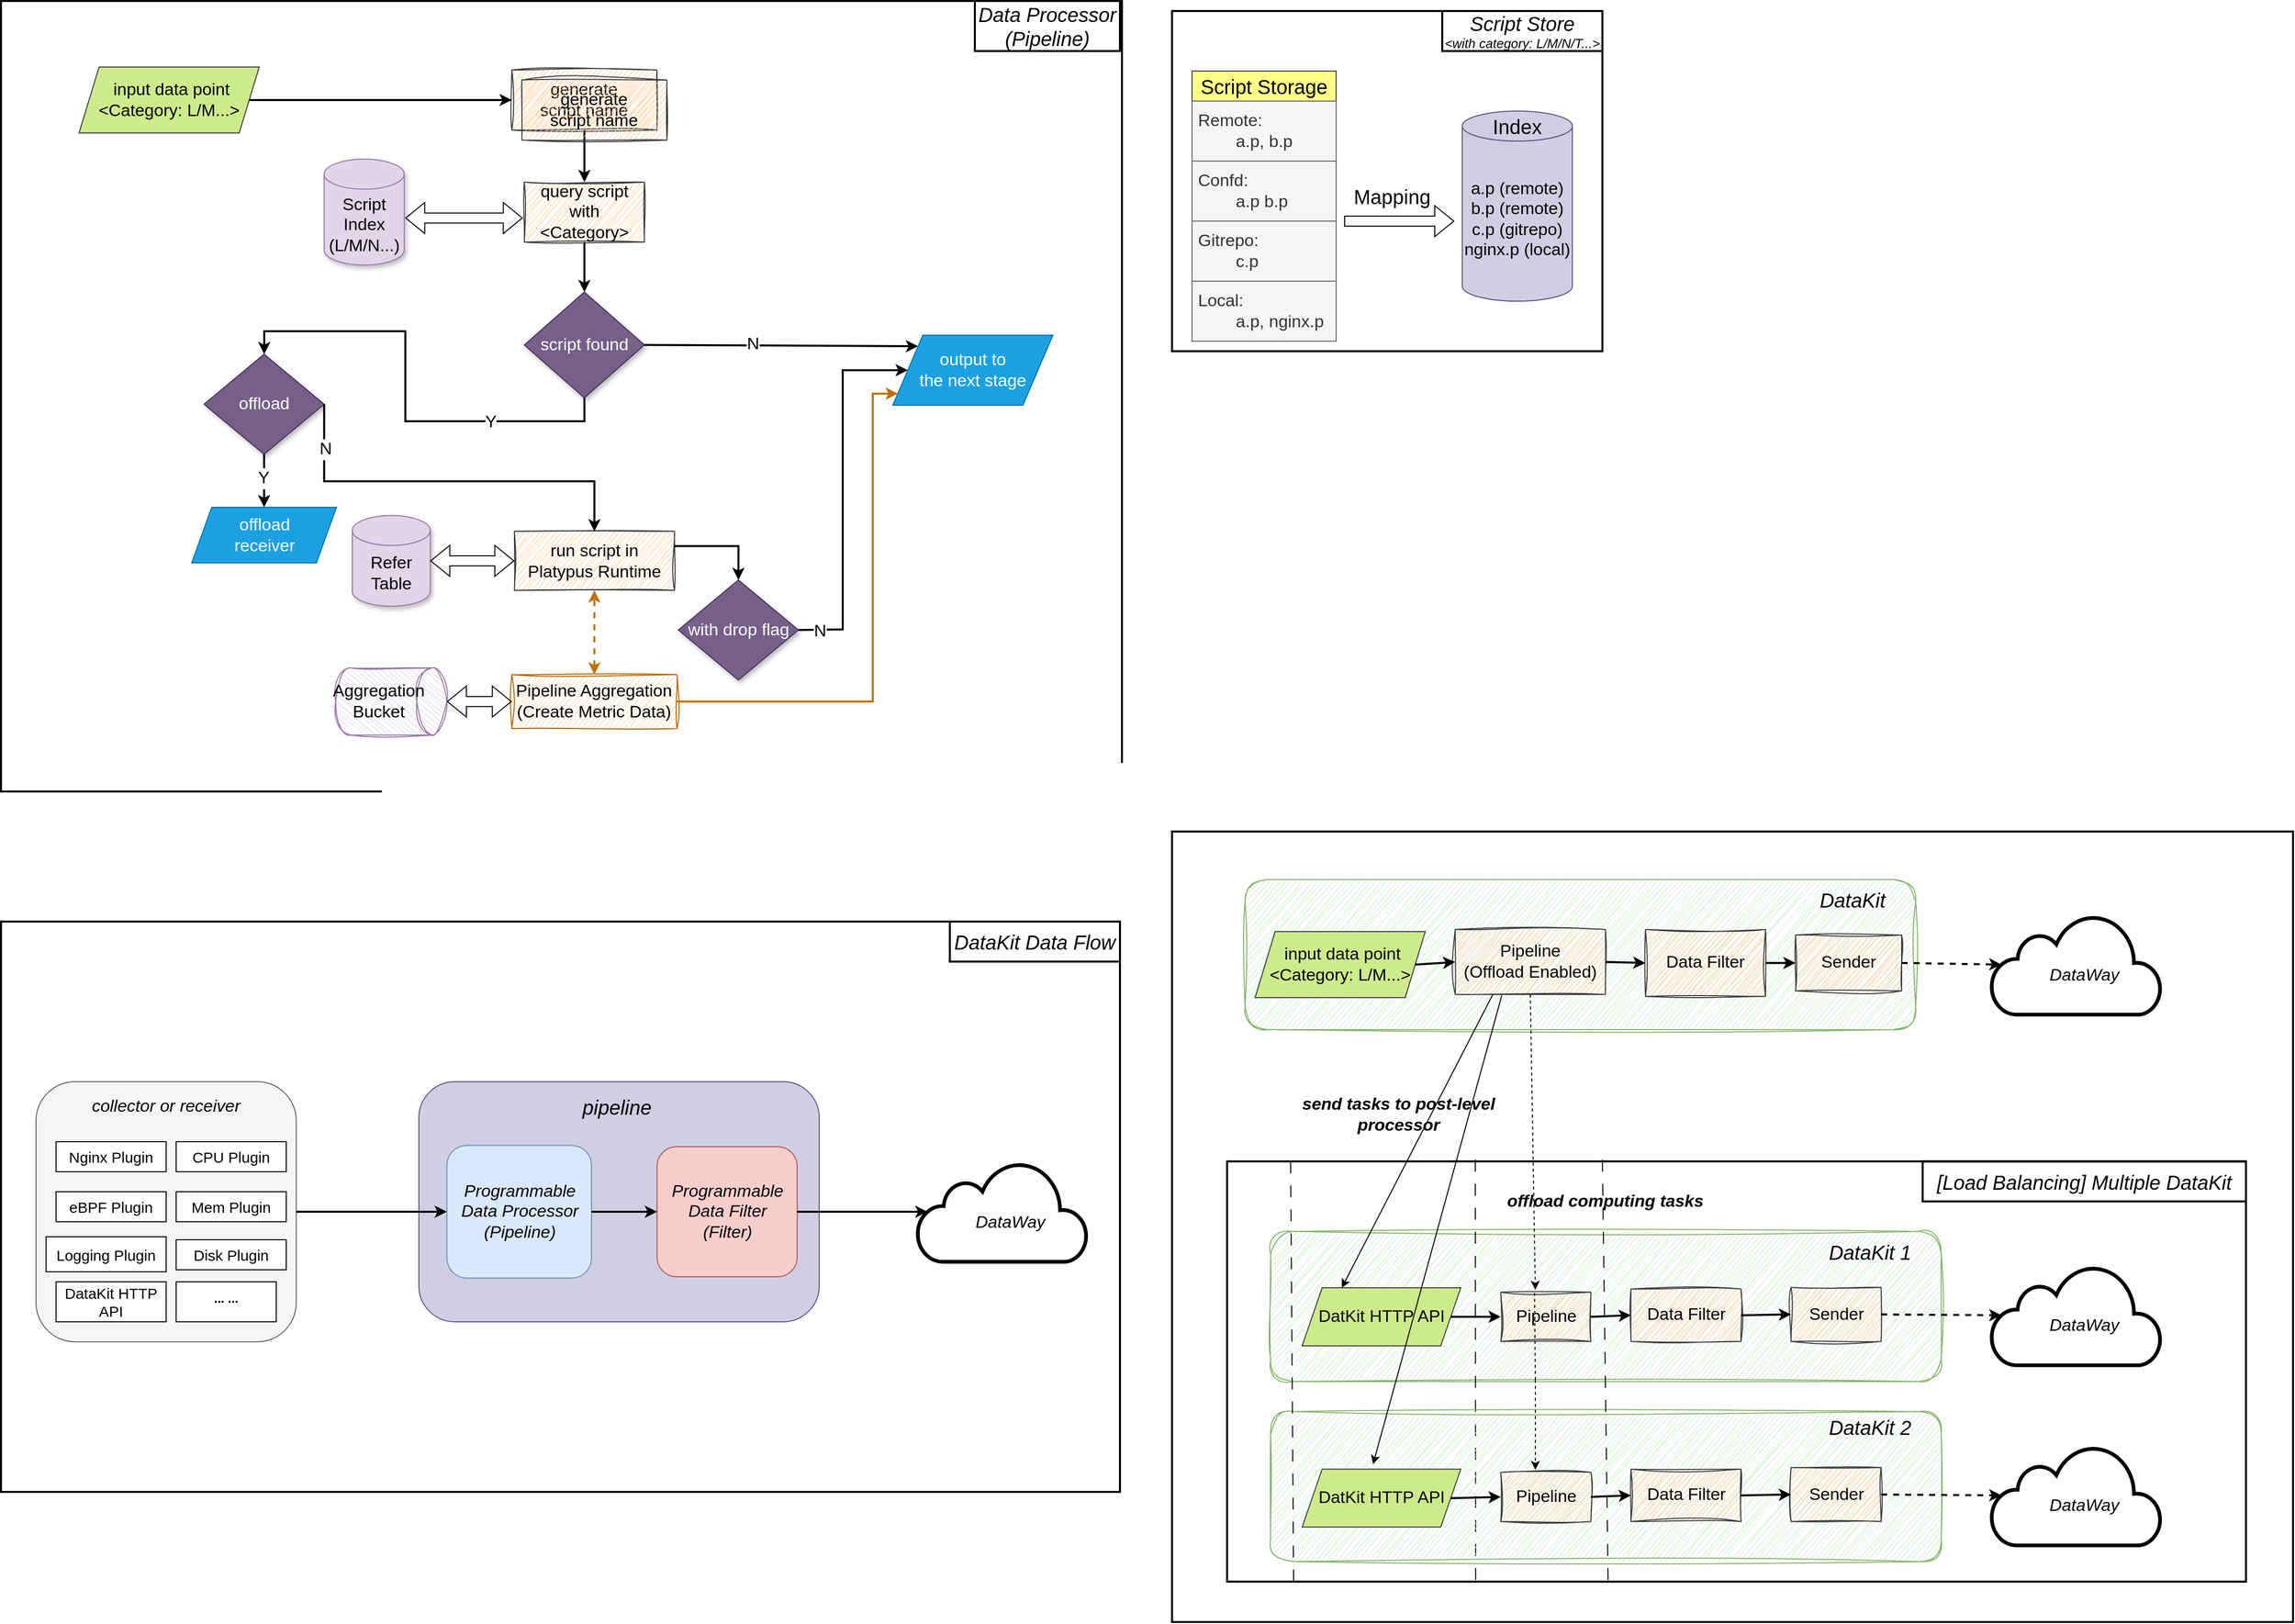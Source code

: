 <mxfile version="21.4.0" type="device">
  <diagram name="Page-1" id="KYAraKLeJPnBy4awWCny">
    <mxGraphModel dx="2462" dy="1392" grid="1" gridSize="10" guides="1" tooltips="1" connect="1" arrows="1" fold="1" page="1" pageScale="1" pageWidth="1169" pageHeight="827" math="0" shadow="0">
      <root>
        <mxCell id="0" />
        <mxCell id="1" parent="0" />
        <mxCell id="CJaSSQOR2TAs69MHLiSn-6" value="" style="rounded=0;whiteSpace=wrap;html=1;strokeWidth=2;" vertex="1" parent="1">
          <mxGeometry x="1190" y="840" width="1120" height="790" as="geometry" />
        </mxCell>
        <mxCell id="CJaSSQOR2TAs69MHLiSn-8" value="" style="rounded=1;whiteSpace=wrap;html=1;fillColor=#d5e8d4;strokeColor=#82b366;shadow=0;sketch=1;curveFitting=1;jiggle=2;" vertex="1" parent="1">
          <mxGeometry x="1263" y="888" width="670" height="150" as="geometry" />
        </mxCell>
        <mxCell id="3qXGF91eCVyPbxsII9OC-131" value="" style="rounded=0;whiteSpace=wrap;html=1;strokeWidth=2;" parent="1" vertex="1">
          <mxGeometry x="20" y="930" width="1118" height="570" as="geometry" />
        </mxCell>
        <mxCell id="3qXGF91eCVyPbxsII9OC-133" value="" style="rounded=1;whiteSpace=wrap;html=1;shadow=0;glass=0;fillColor=#d0cee2;strokeColor=#56517e;" parent="1" vertex="1">
          <mxGeometry x="437.5" y="1090" width="400" height="240" as="geometry" />
        </mxCell>
        <mxCell id="3qXGF91eCVyPbxsII9OC-69" value="" style="rounded=0;whiteSpace=wrap;html=1;shadow=0;strokeWidth=2;" parent="1" vertex="1">
          <mxGeometry x="20" y="10" width="1120" height="790" as="geometry" />
        </mxCell>
        <mxCell id="3qXGF91eCVyPbxsII9OC-12" value="" style="rounded=0;whiteSpace=wrap;html=1;strokeWidth=2;" parent="1" vertex="1">
          <mxGeometry x="1190" y="20" width="430" height="340" as="geometry" />
        </mxCell>
        <mxCell id="3qXGF91eCVyPbxsII9OC-13" value="&lt;font style=&quot;&quot;&gt;&lt;i&gt;&lt;span style=&quot;font-size: 20px;&quot;&gt;Script Store&lt;/span&gt;&lt;br&gt;&lt;font style=&quot;font-size: 13px;&quot;&gt;&amp;lt;with category: L/M/N/T...&amp;gt;&lt;/font&gt;&lt;/i&gt;&lt;br&gt;&lt;/font&gt;" style="text;html=1;strokeColor=default;fillColor=none;align=center;verticalAlign=middle;whiteSpace=wrap;rounded=0;strokeWidth=2;" parent="1" vertex="1">
          <mxGeometry x="1460" y="20" width="160" height="40" as="geometry" />
        </mxCell>
        <mxCell id="3qXGF91eCVyPbxsII9OC-28" value="&lt;font style=&quot;font-size: 20px;&quot;&gt;Script Storage&lt;/font&gt;" style="swimlane;fontStyle=0;childLayout=stackLayout;horizontal=1;startSize=30;horizontalStack=0;resizeParent=1;resizeParentMax=0;resizeLast=0;collapsible=1;marginBottom=0;whiteSpace=wrap;html=1;fillColor=#ffff88;strokeColor=#36393d;" parent="1" vertex="1">
          <mxGeometry x="1210" y="80" width="144" height="270" as="geometry">
            <mxRectangle x="320" y="370" width="170" height="40" as="alternateBounds" />
          </mxGeometry>
        </mxCell>
        <mxCell id="3qXGF91eCVyPbxsII9OC-29" value="&lt;font style=&quot;font-size: 17px;&quot;&gt;Remote: &lt;br&gt;&lt;span style=&quot;white-space: pre;&quot;&gt;&#x9;&lt;/span&gt;a.p, b.p&lt;/font&gt;" style="text;strokeColor=#666666;fillColor=#f5f5f5;align=left;verticalAlign=middle;spacingLeft=4;spacingRight=4;overflow=hidden;points=[[0,0.5],[1,0.5]];portConstraint=eastwest;rotatable=0;whiteSpace=wrap;html=1;fontColor=#333333;" parent="3qXGF91eCVyPbxsII9OC-28" vertex="1">
          <mxGeometry y="30" width="144" height="60" as="geometry" />
        </mxCell>
        <mxCell id="3qXGF91eCVyPbxsII9OC-30" value="&lt;font style=&quot;font-size: 17px;&quot;&gt;Confd:&lt;br&gt;&lt;span style=&quot;white-space: pre;&quot;&gt;&#x9;&lt;/span&gt;a.p b.p&lt;/font&gt;" style="text;strokeColor=#666666;fillColor=#f5f5f5;align=left;verticalAlign=middle;spacingLeft=4;spacingRight=4;overflow=hidden;points=[[0,0.5],[1,0.5]];portConstraint=eastwest;rotatable=0;whiteSpace=wrap;html=1;fontColor=#333333;" parent="3qXGF91eCVyPbxsII9OC-28" vertex="1">
          <mxGeometry y="90" width="144" height="60" as="geometry" />
        </mxCell>
        <mxCell id="3qXGF91eCVyPbxsII9OC-31" value="&lt;font style=&quot;font-size: 17px;&quot;&gt;Gitrepo:&lt;br&gt;&lt;span style=&quot;white-space: pre;&quot;&gt;&#x9;&lt;/span&gt;c.p&lt;/font&gt;" style="text;strokeColor=#666666;fillColor=#f5f5f5;align=left;verticalAlign=middle;spacingLeft=4;spacingRight=4;overflow=hidden;points=[[0,0.5],[1,0.5]];portConstraint=eastwest;rotatable=0;whiteSpace=wrap;html=1;fontColor=#333333;" parent="3qXGF91eCVyPbxsII9OC-28" vertex="1">
          <mxGeometry y="150" width="144" height="60" as="geometry" />
        </mxCell>
        <mxCell id="3qXGF91eCVyPbxsII9OC-37" value="&lt;font style=&quot;font-size: 17px;&quot;&gt;Local:&lt;br&gt;&lt;span style=&quot;white-space: pre;&quot;&gt;&#x9;&lt;/span&gt;a.p, nginx.p&lt;/font&gt;" style="text;strokeColor=#666666;fillColor=#f5f5f5;align=left;verticalAlign=middle;spacingLeft=4;spacingRight=4;overflow=hidden;points=[[0,0.5],[1,0.5]];portConstraint=eastwest;rotatable=0;whiteSpace=wrap;html=1;fontColor=#333333;" parent="3qXGF91eCVyPbxsII9OC-28" vertex="1">
          <mxGeometry y="210" width="144" height="60" as="geometry" />
        </mxCell>
        <mxCell id="3qXGF91eCVyPbxsII9OC-39" value="&lt;font style=&quot;font-size: 17px;&quot;&gt;a.p (remote)&lt;br&gt;b.p (remote)&lt;br&gt;c.p (gitrepo)&lt;br&gt;nginx.p (local)&lt;/font&gt;" style="shape=cylinder3;whiteSpace=wrap;html=1;boundedLbl=1;backgroundOutline=1;size=15;fillColor=#d0cee2;strokeColor=#56517e;" parent="1" vertex="1">
          <mxGeometry x="1480" y="120" width="110" height="190" as="geometry" />
        </mxCell>
        <mxCell id="3qXGF91eCVyPbxsII9OC-40" value="" style="shape=flexArrow;endArrow=classic;html=1;rounded=0;" parent="1" edge="1">
          <mxGeometry width="50" height="50" relative="1" as="geometry">
            <mxPoint x="1362" y="230" as="sourcePoint" />
            <mxPoint x="1472" y="230" as="targetPoint" />
          </mxGeometry>
        </mxCell>
        <mxCell id="3qXGF91eCVyPbxsII9OC-41" value="&lt;font style=&quot;font-size: 20px;&quot;&gt;Index&lt;/font&gt;" style="text;html=1;strokeColor=none;fillColor=none;align=center;verticalAlign=middle;whiteSpace=wrap;rounded=0;" parent="1" vertex="1">
          <mxGeometry x="1505" y="120" width="60" height="30" as="geometry" />
        </mxCell>
        <mxCell id="3qXGF91eCVyPbxsII9OC-42" value="&lt;font style=&quot;font-size: 20px;&quot;&gt;Mapping&lt;/font&gt;" style="text;html=1;strokeColor=none;fillColor=none;align=center;verticalAlign=middle;whiteSpace=wrap;rounded=0;" parent="1" vertex="1">
          <mxGeometry x="1380" y="190" width="60" height="30" as="geometry" />
        </mxCell>
        <mxCell id="3qXGF91eCVyPbxsII9OC-44" value="&lt;font style=&quot;font-size: 17px;&quot;&gt;run script in&lt;br&gt;Platypus Runtime&lt;/font&gt;" style="rounded=0;whiteSpace=wrap;html=1;fillColor=#ffcc99;strokeColor=#36393d;sketch=1;curveFitting=1;jiggle=2;" parent="1" vertex="1">
          <mxGeometry x="532.87" y="540" width="160" height="59" as="geometry" />
        </mxCell>
        <mxCell id="3qXGF91eCVyPbxsII9OC-47" value="&lt;font style=&quot;font-size: 17px;&quot;&gt;Script&lt;br&gt;Index&lt;br&gt;(L/M/N...)&lt;br&gt;&lt;/font&gt;" style="shape=cylinder3;whiteSpace=wrap;html=1;boundedLbl=1;backgroundOutline=1;size=15;fillColor=#e1d5e7;strokeColor=#9673a6;shadow=1;" parent="1" vertex="1">
          <mxGeometry x="342.87" y="168.06" width="80" height="105.76" as="geometry" />
        </mxCell>
        <mxCell id="3qXGF91eCVyPbxsII9OC-48" value="&lt;font style=&quot;font-size: 17px;&quot;&gt;generate&lt;br&gt;script name&lt;br&gt;&lt;/font&gt;" style="rounded=0;whiteSpace=wrap;html=1;fillColor=#ffcc99;strokeColor=#36393d;shadow=0;sketch=1;curveFitting=1;jiggle=2;" parent="1" vertex="1">
          <mxGeometry x="530.37" y="78.94" width="145" height="60" as="geometry" />
        </mxCell>
        <mxCell id="3qXGF91eCVyPbxsII9OC-50" value="" style="endArrow=classic;html=1;rounded=0;exitX=0.5;exitY=1;exitDx=0;exitDy=0;strokeWidth=2;" parent="1" source="3qXGF91eCVyPbxsII9OC-48" target="3qXGF91eCVyPbxsII9OC-70" edge="1">
          <mxGeometry width="50" height="50" relative="1" as="geometry">
            <mxPoint x="827.87" y="74.88" as="sourcePoint" />
            <mxPoint x="997.87" y="84.88" as="targetPoint" />
          </mxGeometry>
        </mxCell>
        <mxCell id="3qXGF91eCVyPbxsII9OC-51" value="" style="endArrow=classic;html=1;rounded=0;exitX=0.5;exitY=1;exitDx=0;exitDy=0;entryX=0.5;entryY=0;entryDx=0;entryDy=0;strokeWidth=2;" parent="1" source="3qXGF91eCVyPbxsII9OC-70" target="3qXGF91eCVyPbxsII9OC-52" edge="1">
          <mxGeometry width="50" height="50" relative="1" as="geometry">
            <mxPoint x="965.37" y="219.88" as="sourcePoint" />
            <mxPoint x="685.37" y="259.88" as="targetPoint" />
          </mxGeometry>
        </mxCell>
        <mxCell id="3qXGF91eCVyPbxsII9OC-52" value="&lt;font style=&quot;font-size: 17px;&quot;&gt;script found&lt;/font&gt;" style="rhombus;whiteSpace=wrap;html=1;fillColor=#76608a;fontColor=#ffffff;strokeColor=#432D57;shadow=1;" parent="1" vertex="1">
          <mxGeometry x="542.87" y="300.82" width="120" height="105.81" as="geometry" />
        </mxCell>
        <mxCell id="3qXGF91eCVyPbxsII9OC-53" value="" style="endArrow=classic;html=1;rounded=0;exitX=0.5;exitY=1;exitDx=0;exitDy=0;entryX=0.5;entryY=0;entryDx=0;entryDy=0;elbow=vertical;strokeWidth=2;edgeStyle=orthogonalEdgeStyle;" parent="1" source="3qXGF91eCVyPbxsII9OC-52" target="3qXGF91eCVyPbxsII9OC-61" edge="1">
          <mxGeometry width="50" height="50" relative="1" as="geometry">
            <mxPoint x="757.87" y="449.88" as="sourcePoint" />
            <mxPoint x="787.87" y="509.88" as="targetPoint" />
            <Array as="points">
              <mxPoint x="603" y="430" />
              <mxPoint x="424" y="430" />
              <mxPoint x="424" y="340" />
              <mxPoint x="283" y="340" />
              <mxPoint x="283" y="363" />
            </Array>
          </mxGeometry>
        </mxCell>
        <mxCell id="3qXGF91eCVyPbxsII9OC-79" value="&lt;font style=&quot;font-size: 17px;&quot;&gt;Y&lt;/font&gt;" style="edgeLabel;html=1;align=center;verticalAlign=middle;resizable=0;points=[];" parent="3qXGF91eCVyPbxsII9OC-53" vertex="1" connectable="0">
          <mxGeometry x="-0.044" relative="1" as="geometry">
            <mxPoint x="85" y="16" as="offset" />
          </mxGeometry>
        </mxCell>
        <mxCell id="3qXGF91eCVyPbxsII9OC-57" value="" style="endArrow=classic;html=1;rounded=0;entryX=0;entryY=0;entryDx=0;entryDy=0;elbow=vertical;strokeWidth=2;exitX=1;exitY=0.5;exitDx=0;exitDy=0;" parent="1" source="3qXGF91eCVyPbxsII9OC-52" target="3qXGF91eCVyPbxsII9OC-73" edge="1">
          <mxGeometry width="50" height="50" relative="1" as="geometry">
            <mxPoint x="662.87" y="371.68" as="sourcePoint" />
            <mxPoint x="757.29" y="371.365" as="targetPoint" />
          </mxGeometry>
        </mxCell>
        <mxCell id="3qXGF91eCVyPbxsII9OC-89" value="&lt;font style=&quot;font-size: 17px;&quot;&gt;N&lt;/font&gt;" style="edgeLabel;html=1;align=center;verticalAlign=middle;resizable=0;points=[];" parent="3qXGF91eCVyPbxsII9OC-57" vertex="1" connectable="0">
          <mxGeometry x="-0.212" y="-1" relative="1" as="geometry">
            <mxPoint y="-2" as="offset" />
          </mxGeometry>
        </mxCell>
        <mxCell id="3qXGF91eCVyPbxsII9OC-61" value="&lt;font style=&quot;font-size: 17px;&quot;&gt;offload&lt;/font&gt;" style="rhombus;whiteSpace=wrap;html=1;fillColor=#76608a;fontColor=#ffffff;strokeColor=#432D57;shadow=1;" parent="1" vertex="1">
          <mxGeometry x="222.87" y="363" width="120" height="100" as="geometry" />
        </mxCell>
        <mxCell id="3qXGF91eCVyPbxsII9OC-62" value="" style="endArrow=classic;html=1;rounded=0;exitX=0.5;exitY=1;exitDx=0;exitDy=0;entryX=0.5;entryY=0;entryDx=0;entryDy=0;strokeWidth=2;" parent="1" source="3qXGF91eCVyPbxsII9OC-61" target="3qXGF91eCVyPbxsII9OC-75" edge="1">
          <mxGeometry width="50" height="50" relative="1" as="geometry">
            <mxPoint x="672.87" y="569.88" as="sourcePoint" />
            <mxPoint x="627.87" y="699.88" as="targetPoint" />
          </mxGeometry>
        </mxCell>
        <mxCell id="3qXGF91eCVyPbxsII9OC-63" value="&lt;font style=&quot;font-size: 17px;&quot;&gt;Y&lt;/font&gt;" style="edgeLabel;html=1;align=center;verticalAlign=middle;resizable=0;points=[];" parent="3qXGF91eCVyPbxsII9OC-62" vertex="1" connectable="0">
          <mxGeometry x="-0.056" relative="1" as="geometry">
            <mxPoint x="-1" y="-1" as="offset" />
          </mxGeometry>
        </mxCell>
        <mxCell id="3qXGF91eCVyPbxsII9OC-64" value="" style="endArrow=classic;html=1;rounded=0;entryX=0.5;entryY=0;entryDx=0;entryDy=0;exitX=1;exitY=0.5;exitDx=0;exitDy=0;edgeStyle=elbowEdgeStyle;elbow=vertical;strokeWidth=2;" parent="1" source="3qXGF91eCVyPbxsII9OC-61" target="3qXGF91eCVyPbxsII9OC-44" edge="1">
          <mxGeometry width="50" height="50" relative="1" as="geometry">
            <mxPoint x="305.12" y="403.44" as="sourcePoint" />
            <mxPoint x="601.87" y="549.94" as="targetPoint" />
            <Array as="points">
              <mxPoint x="469.12" y="489.94" />
              <mxPoint x="331.87" y="475.13" />
            </Array>
          </mxGeometry>
        </mxCell>
        <mxCell id="3qXGF91eCVyPbxsII9OC-65" value="&lt;font style=&quot;font-size: 17px;&quot;&gt;N&lt;/font&gt;" style="edgeLabel;html=1;align=center;verticalAlign=middle;resizable=0;points=[];" parent="3qXGF91eCVyPbxsII9OC-64" vertex="1" connectable="0">
          <mxGeometry x="-0.056" relative="1" as="geometry">
            <mxPoint x="-110" y="-32" as="offset" />
          </mxGeometry>
        </mxCell>
        <mxCell id="3qXGF91eCVyPbxsII9OC-66" value="" style="endArrow=classic;html=1;rounded=0;exitX=1;exitY=0.5;exitDx=0;exitDy=0;entryX=0;entryY=0.5;entryDx=0;entryDy=0;strokeWidth=2;" parent="1" source="3qXGF91eCVyPbxsII9OC-109" target="3qXGF91eCVyPbxsII9OC-48" edge="1">
          <mxGeometry width="50" height="50" relative="1" as="geometry">
            <mxPoint x="345.37" y="138.79" as="sourcePoint" />
            <mxPoint x="635.37" y="73.88" as="targetPoint" />
          </mxGeometry>
        </mxCell>
        <mxCell id="3qXGF91eCVyPbxsII9OC-70" value="&lt;font style=&quot;font-size: 17px;&quot;&gt;query script&lt;br&gt;with &amp;lt;Category&amp;gt;&lt;br&gt;&lt;/font&gt;" style="rounded=0;whiteSpace=wrap;html=1;fillColor=#ffcc99;strokeColor=#36393d;sketch=1;curveFitting=1;jiggle=2;" parent="1" vertex="1">
          <mxGeometry x="542.87" y="190.94" width="120" height="60" as="geometry" />
        </mxCell>
        <mxCell id="3qXGF91eCVyPbxsII9OC-72" value="" style="shape=flexArrow;endArrow=classic;startArrow=classic;html=1;rounded=0;entryX=-0.021;entryY=0.417;entryDx=0;entryDy=0;entryPerimeter=0;" parent="1" edge="1">
          <mxGeometry width="100" height="100" relative="1" as="geometry">
            <mxPoint x="423.87" y="226.88" as="sourcePoint" />
            <mxPoint x="541.35" y="226.9" as="targetPoint" />
          </mxGeometry>
        </mxCell>
        <mxCell id="3qXGF91eCVyPbxsII9OC-73" value="&lt;font style=&quot;font-size: 17px;&quot;&gt;output to&lt;br&gt;the next stage&lt;/font&gt;" style="shape=parallelogram;perimeter=parallelogramPerimeter;whiteSpace=wrap;html=1;fixedSize=1;rounded=0;shadow=0;fillColor=#1ba1e2;strokeColor=#006EAF;size=30.0;fontColor=#ffffff;" parent="1" vertex="1">
          <mxGeometry x="911" y="344.0" width="160" height="70" as="geometry" />
        </mxCell>
        <mxCell id="3qXGF91eCVyPbxsII9OC-75" value="&lt;font style=&quot;font-size: 17px;&quot;&gt;offload&lt;br&gt;receiver&lt;/font&gt;" style="shape=parallelogram;perimeter=parallelogramPerimeter;whiteSpace=wrap;html=1;fixedSize=1;fillColor=#1ba1e2;strokeColor=#006EAF;shadow=0;fontColor=#ffffff;rounded=0;" parent="1" vertex="1">
          <mxGeometry x="210.55" y="515.94" width="144.63" height="55.63" as="geometry" />
        </mxCell>
        <mxCell id="3qXGF91eCVyPbxsII9OC-84" value="&lt;font style=&quot;font-size: 20px;&quot;&gt;&lt;i&gt;Data Processor&lt;br&gt;(&lt;/i&gt;&lt;i style=&quot;border-color: var(--border-color);&quot;&gt;Pipeline&lt;/i&gt;&lt;i&gt;)&lt;br&gt;&lt;/i&gt;&lt;/font&gt;" style="text;html=1;strokeColor=default;fillColor=none;align=center;verticalAlign=middle;whiteSpace=wrap;rounded=0;strokeWidth=2;" parent="1" vertex="1">
          <mxGeometry x="993" y="10" width="145" height="50" as="geometry" />
        </mxCell>
        <mxCell id="3qXGF91eCVyPbxsII9OC-87" value="&lt;span style=&quot;font-size: 17px;&quot;&gt;Refer&lt;br&gt;Table&lt;br&gt;&lt;/span&gt;" style="shape=cylinder3;whiteSpace=wrap;html=1;boundedLbl=1;backgroundOutline=1;size=15;fillColor=#e1d5e7;strokeColor=#9673a6;shadow=1;direction=east;" parent="1" vertex="1">
          <mxGeometry x="371" y="524.17" width="77.88" height="90.66" as="geometry" />
        </mxCell>
        <mxCell id="3qXGF91eCVyPbxsII9OC-88" value="" style="shape=flexArrow;endArrow=classic;startArrow=classic;html=1;rounded=0;entryX=0;entryY=0.5;entryDx=0;entryDy=0;" parent="1" source="3qXGF91eCVyPbxsII9OC-87" target="3qXGF91eCVyPbxsII9OC-44" edge="1">
          <mxGeometry width="100" height="100" relative="1" as="geometry">
            <mxPoint x="422.87" y="641.63" as="sourcePoint" />
            <mxPoint x="532.87" y="647.7" as="targetPoint" />
          </mxGeometry>
        </mxCell>
        <mxCell id="3qXGF91eCVyPbxsII9OC-90" value="&lt;font style=&quot;font-size: 17px;&quot;&gt;Pipeline Aggregation&lt;br&gt;(Create Metric Data)&lt;br&gt;&lt;/font&gt;" style="rounded=0;whiteSpace=wrap;html=1;shadow=0;fillColor=#fad7ac;strokeColor=#b46504;sketch=1;curveFitting=1;jiggle=2;" parent="1" vertex="1">
          <mxGeometry x="530.37" y="683.13" width="165" height="54" as="geometry" />
        </mxCell>
        <mxCell id="3qXGF91eCVyPbxsII9OC-92" value="" style="endArrow=classic;html=1;rounded=0;exitX=1;exitY=0.5;exitDx=0;exitDy=0;edgeStyle=elbowEdgeStyle;fillColor=#f0a30a;strokeColor=#BD7000;strokeWidth=2;entryX=0.032;entryY=0.834;entryDx=0;entryDy=0;entryPerimeter=0;" parent="1" source="3qXGF91eCVyPbxsII9OC-90" target="3qXGF91eCVyPbxsII9OC-73" edge="1">
          <mxGeometry width="50" height="50" relative="1" as="geometry">
            <mxPoint x="702.87" y="721.63" as="sourcePoint" />
            <mxPoint x="931" y="390" as="targetPoint" />
            <Array as="points">
              <mxPoint x="891" y="480" />
              <mxPoint x="891" y="480" />
              <mxPoint x="881" y="550" />
              <mxPoint x="972.87" y="590.38" />
            </Array>
          </mxGeometry>
        </mxCell>
        <mxCell id="3qXGF91eCVyPbxsII9OC-93" value="&lt;font style=&quot;font-size: 17px;&quot;&gt;Aggregation&lt;br&gt;Bucket&lt;/font&gt;" style="shape=cylinder3;whiteSpace=wrap;html=1;boundedLbl=1;backgroundOutline=1;size=15;fillColor=#e1d5e7;strokeColor=#9673a6;shadow=0;direction=south;sketch=1;curveFitting=1;jiggle=2;" parent="1" vertex="1">
          <mxGeometry x="354.37" y="676.62" width="111.13" height="67.01" as="geometry" />
        </mxCell>
        <mxCell id="3qXGF91eCVyPbxsII9OC-94" value="" style="shape=flexArrow;endArrow=classic;startArrow=classic;html=1;rounded=0;entryX=0;entryY=0.5;entryDx=0;entryDy=0;exitX=0.5;exitY=0;exitDx=0;exitDy=0;exitPerimeter=0;" parent="1" source="3qXGF91eCVyPbxsII9OC-93" target="3qXGF91eCVyPbxsII9OC-90" edge="1">
          <mxGeometry width="100" height="100" relative="1" as="geometry">
            <mxPoint x="432.87" y="681.63" as="sourcePoint" />
            <mxPoint x="522.87" y="682.63" as="targetPoint" />
          </mxGeometry>
        </mxCell>
        <mxCell id="3qXGF91eCVyPbxsII9OC-98" value="&lt;span style=&quot;font-size: 17px;&quot;&gt;with drop flag&lt;/span&gt;" style="rhombus;whiteSpace=wrap;html=1;fillColor=#76608a;fontColor=#ffffff;strokeColor=#432D57;shadow=1;" parent="1" vertex="1">
          <mxGeometry x="696.75" y="588.63" width="120" height="100" as="geometry" />
        </mxCell>
        <mxCell id="3qXGF91eCVyPbxsII9OC-100" value="" style="endArrow=classic;html=1;rounded=0;exitX=1;exitY=0.25;exitDx=0;exitDy=0;entryX=0.5;entryY=0;entryDx=0;entryDy=0;strokeWidth=2;edgeStyle=orthogonalEdgeStyle;" parent="1" source="3qXGF91eCVyPbxsII9OC-44" target="3qXGF91eCVyPbxsII9OC-98" edge="1">
          <mxGeometry width="50" height="50" relative="1" as="geometry">
            <mxPoint x="654.87" y="660.38" as="sourcePoint" />
            <mxPoint x="872.87" y="662.38" as="targetPoint" />
          </mxGeometry>
        </mxCell>
        <mxCell id="3qXGF91eCVyPbxsII9OC-104" value="" style="endArrow=classic;startArrow=classic;html=1;rounded=0;entryX=0.5;entryY=1;entryDx=0;entryDy=0;exitX=0.5;exitY=0;exitDx=0;exitDy=0;dashed=1;strokeWidth=2;fillColor=#f0a30a;strokeColor=#BD7000;" parent="1" source="3qXGF91eCVyPbxsII9OC-90" target="3qXGF91eCVyPbxsII9OC-44" edge="1">
          <mxGeometry width="50" height="50" relative="1" as="geometry">
            <mxPoint x="602.87" y="673.76" as="sourcePoint" />
            <mxPoint x="652.87" y="623.76" as="targetPoint" />
          </mxGeometry>
        </mxCell>
        <mxCell id="3qXGF91eCVyPbxsII9OC-106" value="" style="endArrow=classic;html=1;rounded=0;exitX=1;exitY=0.5;exitDx=0;exitDy=0;strokeWidth=2;entryX=0;entryY=0.5;entryDx=0;entryDy=0;" parent="1" source="3qXGF91eCVyPbxsII9OC-98" target="3qXGF91eCVyPbxsII9OC-73" edge="1">
          <mxGeometry width="50" height="50" relative="1" as="geometry">
            <mxPoint x="842.87" y="637.94" as="sourcePoint" />
            <mxPoint x="934" y="378" as="targetPoint" />
            <Array as="points">
              <mxPoint x="861" y="638" />
              <mxPoint x="861" y="379" />
            </Array>
          </mxGeometry>
        </mxCell>
        <mxCell id="3qXGF91eCVyPbxsII9OC-107" value="&lt;font style=&quot;font-size: 17px;&quot;&gt;N&lt;/font&gt;" style="edgeLabel;html=1;align=center;verticalAlign=middle;resizable=0;points=[];" parent="3qXGF91eCVyPbxsII9OC-106" vertex="1" connectable="0">
          <mxGeometry x="0.098" y="1" relative="1" as="geometry">
            <mxPoint x="-22" y="159" as="offset" />
          </mxGeometry>
        </mxCell>
        <mxCell id="3qXGF91eCVyPbxsII9OC-109" value="&lt;font style=&quot;font-size: 17px;&quot;&gt;&amp;nbsp;input data point&lt;br style=&quot;border-color: var(--border-color);&quot;&gt;&amp;lt;Category: L/M...&amp;gt;&lt;/font&gt;" style="shape=parallelogram;perimeter=parallelogramPerimeter;whiteSpace=wrap;html=1;fixedSize=1;fillColor=#cdeb8b;strokeColor=#36393d;" parent="1" vertex="1">
          <mxGeometry x="98" y="76" width="180" height="65.88" as="geometry" />
        </mxCell>
        <mxCell id="3qXGF91eCVyPbxsII9OC-110" value="" style="rounded=1;whiteSpace=wrap;html=1;labelBorderColor=none;labelBackgroundColor=default;fillColor=#f5f5f5;fontColor=#333333;strokeColor=#666666;" parent="1" vertex="1">
          <mxGeometry x="55" y="1090" width="260" height="260" as="geometry" />
        </mxCell>
        <mxCell id="3qXGF91eCVyPbxsII9OC-112" value="&lt;font style=&quot;font-size: 17px;&quot;&gt;&lt;i style=&quot;&quot;&gt;Programmable &lt;br&gt;Data Processor&lt;br&gt;&lt;/i&gt;&lt;i style=&quot;&quot;&gt;(Pipeline)&lt;br&gt;&lt;/i&gt;&lt;/font&gt;" style="rounded=1;whiteSpace=wrap;html=1;fillColor=#dae8fc;strokeColor=#6c8ebf;" parent="1" vertex="1">
          <mxGeometry x="465.5" y="1153.75" width="144.5" height="132.5" as="geometry" />
        </mxCell>
        <mxCell id="3qXGF91eCVyPbxsII9OC-114" value="&lt;font style=&quot;font-size: 17px;&quot;&gt;&lt;i style=&quot;border-color: var(--border-color);&quot;&gt;Programmable&lt;br&gt;&lt;/i&gt;&lt;i&gt;Data Filter&lt;br&gt;(Filter)&lt;br&gt;&lt;/i&gt;&lt;/font&gt;" style="rounded=1;whiteSpace=wrap;html=1;fillColor=#f8cecc;strokeColor=#b85450;" parent="1" vertex="1">
          <mxGeometry x="675.5" y="1155" width="140" height="130" as="geometry" />
        </mxCell>
        <mxCell id="3qXGF91eCVyPbxsII9OC-115" value="&lt;font style=&quot;font-size: 15px;&quot;&gt;Nginx Plugin&lt;/font&gt;" style="rounded=0;whiteSpace=wrap;html=1;" parent="1" vertex="1">
          <mxGeometry x="75" y="1150" width="110" height="30" as="geometry" />
        </mxCell>
        <mxCell id="3qXGF91eCVyPbxsII9OC-117" value="&lt;font style=&quot;font-size: 15px;&quot;&gt;eBPF Plugin&lt;/font&gt;" style="rounded=0;whiteSpace=wrap;html=1;" parent="1" vertex="1">
          <mxGeometry x="75" y="1200" width="110" height="30" as="geometry" />
        </mxCell>
        <mxCell id="3qXGF91eCVyPbxsII9OC-118" value="&lt;font style=&quot;font-size: 15px;&quot;&gt;Logging Plugin&lt;/font&gt;" style="rounded=0;whiteSpace=wrap;html=1;" parent="1" vertex="1">
          <mxGeometry x="65" y="1245" width="120" height="35" as="geometry" />
        </mxCell>
        <mxCell id="3qXGF91eCVyPbxsII9OC-119" value="&lt;font style=&quot;font-size: 15px;&quot;&gt;DataKit HTTP API&lt;/font&gt;" style="rounded=0;whiteSpace=wrap;html=1;" parent="1" vertex="1">
          <mxGeometry x="75" y="1290" width="110" height="40" as="geometry" />
        </mxCell>
        <mxCell id="3qXGF91eCVyPbxsII9OC-120" value="&lt;font style=&quot;font-size: 15px;&quot;&gt;CPU Plugin&lt;/font&gt;" style="rounded=0;whiteSpace=wrap;html=1;" parent="1" vertex="1">
          <mxGeometry x="195" y="1150" width="110" height="30" as="geometry" />
        </mxCell>
        <mxCell id="3qXGF91eCVyPbxsII9OC-121" value="&lt;font style=&quot;font-size: 15px;&quot;&gt;Mem Plugin&lt;/font&gt;" style="rounded=0;whiteSpace=wrap;html=1;" parent="1" vertex="1">
          <mxGeometry x="195" y="1200" width="110" height="30" as="geometry" />
        </mxCell>
        <mxCell id="3qXGF91eCVyPbxsII9OC-122" value="&lt;font style=&quot;font-size: 15px;&quot;&gt;Disk Plugin&lt;/font&gt;" style="rounded=0;whiteSpace=wrap;html=1;" parent="1" vertex="1">
          <mxGeometry x="195" y="1248" width="110" height="30" as="geometry" />
        </mxCell>
        <mxCell id="3qXGF91eCVyPbxsII9OC-123" value="&lt;div style=&quot;&quot;&gt;&lt;span style=&quot;font-size: 15px; background-color: initial;&quot;&gt;&lt;sup&gt;&lt;b&gt;... ...&lt;/b&gt;&lt;/sup&gt;&lt;/span&gt;&lt;/div&gt;" style="rounded=0;whiteSpace=wrap;html=1;align=center;" parent="1" vertex="1">
          <mxGeometry x="195" y="1290" width="100" height="40" as="geometry" />
        </mxCell>
        <mxCell id="3qXGF91eCVyPbxsII9OC-124" value="&lt;font style=&quot;font-size: 17px;&quot;&gt;collector or receiver&lt;/font&gt;" style="text;html=1;strokeColor=none;fillColor=none;align=center;verticalAlign=middle;whiteSpace=wrap;rounded=0;fontStyle=2" parent="1" vertex="1">
          <mxGeometry x="85" y="1100" width="200" height="30" as="geometry" />
        </mxCell>
        <mxCell id="3qXGF91eCVyPbxsII9OC-126" value="" style="endArrow=classic;html=1;rounded=0;exitX=1;exitY=0.5;exitDx=0;exitDy=0;entryX=0;entryY=0.5;entryDx=0;entryDy=0;strokeWidth=2;" parent="1" source="3qXGF91eCVyPbxsII9OC-110" target="3qXGF91eCVyPbxsII9OC-112" edge="1">
          <mxGeometry width="50" height="50" relative="1" as="geometry">
            <mxPoint x="305.5" y="1230" as="sourcePoint" />
            <mxPoint x="355.5" y="1180" as="targetPoint" />
          </mxGeometry>
        </mxCell>
        <mxCell id="3qXGF91eCVyPbxsII9OC-127" value="" style="endArrow=classic;html=1;rounded=0;exitX=1;exitY=0.5;exitDx=0;exitDy=0;entryX=0;entryY=0.5;entryDx=0;entryDy=0;strokeWidth=2;" parent="1" source="3qXGF91eCVyPbxsII9OC-112" target="3qXGF91eCVyPbxsII9OC-114" edge="1">
          <mxGeometry width="50" height="50" relative="1" as="geometry">
            <mxPoint x="605.5" y="1214.47" as="sourcePoint" />
            <mxPoint x="685.5" y="1214.47" as="targetPoint" />
          </mxGeometry>
        </mxCell>
        <mxCell id="3qXGF91eCVyPbxsII9OC-128" value="" style="endArrow=classic;html=1;rounded=0;exitX=1;exitY=0.5;exitDx=0;exitDy=0;entryX=0.06;entryY=0.5;entryDx=0;entryDy=0;entryPerimeter=0;strokeWidth=2;" parent="1" source="3qXGF91eCVyPbxsII9OC-114" target="3qXGF91eCVyPbxsII9OC-129" edge="1">
          <mxGeometry width="50" height="50" relative="1" as="geometry">
            <mxPoint x="903.5" y="1214.47" as="sourcePoint" />
            <mxPoint x="999.7" y="1219.625" as="targetPoint" />
          </mxGeometry>
        </mxCell>
        <mxCell id="3qXGF91eCVyPbxsII9OC-129" value="&lt;i style=&quot;border-color: var(--border-color); font-size: 17px;&quot;&gt;&lt;br&gt;&amp;nbsp; &amp;nbsp;DataWay&lt;/i&gt;" style="html=1;outlineConnect=0;gradientDirection=north;strokeWidth=2;shape=mxgraph.networks.cloud;" parent="1" vertex="1">
          <mxGeometry x="935.5" y="1170" width="170" height="100" as="geometry" />
        </mxCell>
        <mxCell id="3qXGF91eCVyPbxsII9OC-132" value="&lt;font size=&quot;1&quot; style=&quot;&quot;&gt;&lt;i style=&quot;font-size: 20px;&quot;&gt;DataKit Data Flow&lt;/i&gt;&lt;/font&gt;" style="text;html=1;strokeColor=default;fillColor=none;align=center;verticalAlign=middle;whiteSpace=wrap;rounded=0;strokeWidth=2;" parent="1" vertex="1">
          <mxGeometry x="968" y="930" width="170" height="40" as="geometry" />
        </mxCell>
        <mxCell id="3qXGF91eCVyPbxsII9OC-134" value="&lt;font style=&quot;font-size: 20px;&quot;&gt;&lt;i&gt;pipeline&lt;/i&gt;&lt;/font&gt;" style="text;html=1;strokeColor=none;fillColor=none;align=center;verticalAlign=middle;whiteSpace=wrap;rounded=0;" parent="1" vertex="1">
          <mxGeometry x="574.25" y="1100" width="122.5" height="30" as="geometry" />
        </mxCell>
        <mxCell id="CJaSSQOR2TAs69MHLiSn-1" value="&lt;font style=&quot;font-size: 17px;&quot;&gt;&amp;nbsp;input data point&lt;br style=&quot;border-color: var(--border-color);&quot;&gt;&amp;lt;Category: L/M...&amp;gt;&lt;/font&gt;" style="shape=parallelogram;perimeter=parallelogramPerimeter;whiteSpace=wrap;html=1;fixedSize=1;fillColor=#cdeb8b;strokeColor=#36393d;" vertex="1" parent="1">
          <mxGeometry x="1273" y="940.06" width="170" height="65.88" as="geometry" />
        </mxCell>
        <mxCell id="CJaSSQOR2TAs69MHLiSn-2" value="&lt;font style=&quot;font-size: 17px;&quot;&gt;generate&lt;br&gt;script name&lt;br&gt;&lt;/font&gt;" style="rounded=0;whiteSpace=wrap;html=1;fillColor=#ffcc99;strokeColor=#36393d;shadow=0;sketch=1;curveFitting=1;jiggle=2;" vertex="1" parent="1">
          <mxGeometry x="540.37" y="88.94" width="145" height="60" as="geometry" />
        </mxCell>
        <mxCell id="CJaSSQOR2TAs69MHLiSn-3" value="&lt;span style=&quot;font-size: 17px;&quot;&gt;Pipeline&lt;br&gt;(Offload Enabled)&lt;br&gt;&lt;/span&gt;" style="rounded=0;whiteSpace=wrap;html=1;fillColor=#ffcc99;strokeColor=#36393d;sketch=1;curveFitting=1;jiggle=2;" vertex="1" parent="1">
          <mxGeometry x="1473" y="937.92" width="150" height="65" as="geometry" />
        </mxCell>
        <mxCell id="CJaSSQOR2TAs69MHLiSn-4" value="&lt;font style=&quot;font-size: 17px;&quot;&gt;Data Filter&lt;br&gt;&lt;/font&gt;" style="rounded=0;whiteSpace=wrap;html=1;fillColor=#ffcc99;strokeColor=#36393d;sketch=1;curveFitting=1;jiggle=2;" vertex="1" parent="1">
          <mxGeometry x="1663" y="937.92" width="120" height="66.89" as="geometry" />
        </mxCell>
        <mxCell id="CJaSSQOR2TAs69MHLiSn-5" value="&lt;i style=&quot;border-color: var(--border-color); font-size: 17px;&quot;&gt;&lt;br&gt;&amp;nbsp; &amp;nbsp;DataWay&lt;/i&gt;" style="html=1;outlineConnect=0;gradientDirection=north;strokeWidth=2;shape=mxgraph.networks.cloud;" vertex="1" parent="1">
          <mxGeometry x="2008.5" y="923" width="170" height="100" as="geometry" />
        </mxCell>
        <mxCell id="CJaSSQOR2TAs69MHLiSn-7" value="" style="rounded=0;whiteSpace=wrap;html=1;strokeWidth=2;" vertex="1" parent="1">
          <mxGeometry x="1245" y="1169.68" width="1018" height="420" as="geometry" />
        </mxCell>
        <mxCell id="CJaSSQOR2TAs69MHLiSn-9" value="&lt;font style=&quot;font-size: 17px;&quot;&gt;Sender&lt;br&gt;&lt;/font&gt;" style="rounded=0;whiteSpace=wrap;html=1;fillColor=#ffcc99;strokeColor=#36393d;sketch=1;curveFitting=1;jiggle=2;" vertex="1" parent="1">
          <mxGeometry x="1813" y="943.5" width="106" height="55.72" as="geometry" />
        </mxCell>
        <mxCell id="CJaSSQOR2TAs69MHLiSn-10" value="" style="endArrow=classic;html=1;rounded=0;strokeWidth=2;exitX=1;exitY=0.5;exitDx=0;exitDy=0;entryX=0;entryY=0.5;entryDx=0;entryDy=0;" edge="1" parent="1" source="CJaSSQOR2TAs69MHLiSn-1" target="CJaSSQOR2TAs69MHLiSn-3">
          <mxGeometry width="50" height="50" relative="1" as="geometry">
            <mxPoint x="1463" y="978" as="sourcePoint" />
            <mxPoint x="1503" y="978" as="targetPoint" />
          </mxGeometry>
        </mxCell>
        <mxCell id="CJaSSQOR2TAs69MHLiSn-11" value="" style="endArrow=classic;html=1;rounded=0;strokeWidth=2;exitX=1;exitY=0.5;exitDx=0;exitDy=0;entryX=0;entryY=0.5;entryDx=0;entryDy=0;" edge="1" parent="1" source="CJaSSQOR2TAs69MHLiSn-3" target="CJaSSQOR2TAs69MHLiSn-4">
          <mxGeometry width="50" height="50" relative="1" as="geometry">
            <mxPoint x="1683" y="974.86" as="sourcePoint" />
            <mxPoint x="1743" y="974.86" as="targetPoint" />
          </mxGeometry>
        </mxCell>
        <mxCell id="CJaSSQOR2TAs69MHLiSn-12" value="" style="endArrow=classic;html=1;rounded=0;strokeWidth=2;entryX=0;entryY=0.5;entryDx=0;entryDy=0;exitX=1;exitY=0.5;exitDx=0;exitDy=0;" edge="1" parent="1" source="CJaSSQOR2TAs69MHLiSn-4" target="CJaSSQOR2TAs69MHLiSn-9">
          <mxGeometry width="50" height="50" relative="1" as="geometry">
            <mxPoint x="1903" y="974.72" as="sourcePoint" />
            <mxPoint x="1963" y="974.72" as="targetPoint" />
          </mxGeometry>
        </mxCell>
        <mxCell id="CJaSSQOR2TAs69MHLiSn-14" value="&lt;font style=&quot;font-size: 20px;&quot;&gt;&lt;i&gt;DataKit&lt;/i&gt;&lt;/font&gt;" style="text;html=1;strokeColor=none;fillColor=none;align=center;verticalAlign=middle;whiteSpace=wrap;rounded=0;" vertex="1" parent="1">
          <mxGeometry x="1840" y="893" width="60" height="30" as="geometry" />
        </mxCell>
        <mxCell id="CJaSSQOR2TAs69MHLiSn-35" value="" style="endArrow=classic;html=1;rounded=0;strokeWidth=2;entryX=0.06;entryY=0.5;entryDx=0;entryDy=0;exitX=1;exitY=0.5;exitDx=0;exitDy=0;entryPerimeter=0;dashed=1;" edge="1" parent="1" source="CJaSSQOR2TAs69MHLiSn-9" target="CJaSSQOR2TAs69MHLiSn-5">
          <mxGeometry width="50" height="50" relative="1" as="geometry">
            <mxPoint x="1943" y="978" as="sourcePoint" />
            <mxPoint x="1997" y="978" as="targetPoint" />
          </mxGeometry>
        </mxCell>
        <mxCell id="CJaSSQOR2TAs69MHLiSn-36" value="" style="rounded=1;whiteSpace=wrap;html=1;fillColor=#d5e8d4;strokeColor=#82b366;shadow=0;sketch=1;curveFitting=1;jiggle=2;" vertex="1" parent="1">
          <mxGeometry x="1288.5" y="1239.68" width="670" height="150" as="geometry" />
        </mxCell>
        <mxCell id="CJaSSQOR2TAs69MHLiSn-37" value="&lt;span style=&quot;font-size: 17px;&quot;&gt;DatKit HTTP API&lt;/span&gt;" style="shape=parallelogram;perimeter=parallelogramPerimeter;whiteSpace=wrap;html=1;fixedSize=1;fillColor=#cdeb8b;strokeColor=#36393d;" vertex="1" parent="1">
          <mxGeometry x="1320" y="1296.06" width="158.5" height="57.92" as="geometry" />
        </mxCell>
        <mxCell id="CJaSSQOR2TAs69MHLiSn-38" value="&lt;span style=&quot;font-size: 17px;&quot;&gt;Pipeline&lt;/span&gt;" style="rounded=0;whiteSpace=wrap;html=1;fillColor=#ffcc99;strokeColor=#36393d;sketch=1;curveFitting=1;jiggle=2;" vertex="1" parent="1">
          <mxGeometry x="1518.5" y="1300.36" width="90" height="49.32" as="geometry" />
        </mxCell>
        <mxCell id="CJaSSQOR2TAs69MHLiSn-39" value="&lt;font style=&quot;font-size: 17px;&quot;&gt;Data Filter&lt;br&gt;&lt;/font&gt;" style="rounded=0;whiteSpace=wrap;html=1;fillColor=#ffcc99;strokeColor=#36393d;sketch=1;curveFitting=1;jiggle=2;" vertex="1" parent="1">
          <mxGeometry x="1648.5" y="1297.24" width="110" height="52.44" as="geometry" />
        </mxCell>
        <mxCell id="CJaSSQOR2TAs69MHLiSn-40" value="&lt;font style=&quot;font-size: 17px;&quot;&gt;Sender&lt;br&gt;&lt;/font&gt;" style="rounded=0;whiteSpace=wrap;html=1;fillColor=#ffcc99;strokeColor=#36393d;sketch=1;curveFitting=1;jiggle=2;" vertex="1" parent="1">
          <mxGeometry x="1808.5" y="1295.6" width="90" height="54.08" as="geometry" />
        </mxCell>
        <mxCell id="CJaSSQOR2TAs69MHLiSn-41" value="" style="endArrow=classic;html=1;rounded=0;strokeWidth=2;exitX=1;exitY=0.5;exitDx=0;exitDy=0;entryX=0;entryY=0.5;entryDx=0;entryDy=0;" edge="1" parent="1" source="CJaSSQOR2TAs69MHLiSn-37" target="CJaSSQOR2TAs69MHLiSn-38">
          <mxGeometry width="50" height="50" relative="1" as="geometry">
            <mxPoint x="1488.5" y="1329.68" as="sourcePoint" />
            <mxPoint x="1528.5" y="1329.68" as="targetPoint" />
          </mxGeometry>
        </mxCell>
        <mxCell id="CJaSSQOR2TAs69MHLiSn-42" value="" style="endArrow=classic;html=1;rounded=0;strokeWidth=2;exitX=1;exitY=0.5;exitDx=0;exitDy=0;entryX=0;entryY=0.5;entryDx=0;entryDy=0;" edge="1" parent="1" source="CJaSSQOR2TAs69MHLiSn-38" target="CJaSSQOR2TAs69MHLiSn-39">
          <mxGeometry width="50" height="50" relative="1" as="geometry">
            <mxPoint x="1708.5" y="1326.54" as="sourcePoint" />
            <mxPoint x="1768.5" y="1326.54" as="targetPoint" />
          </mxGeometry>
        </mxCell>
        <mxCell id="CJaSSQOR2TAs69MHLiSn-43" value="" style="endArrow=classic;html=1;rounded=0;strokeWidth=2;entryX=0;entryY=0.5;entryDx=0;entryDy=0;exitX=1;exitY=0.5;exitDx=0;exitDy=0;" edge="1" parent="1" source="CJaSSQOR2TAs69MHLiSn-39" target="CJaSSQOR2TAs69MHLiSn-40">
          <mxGeometry width="50" height="50" relative="1" as="geometry">
            <mxPoint x="1928.5" y="1326.4" as="sourcePoint" />
            <mxPoint x="1988.5" y="1326.4" as="targetPoint" />
          </mxGeometry>
        </mxCell>
        <mxCell id="CJaSSQOR2TAs69MHLiSn-44" value="&lt;font style=&quot;font-size: 20px;&quot;&gt;&lt;i&gt;DataKit 1&lt;/i&gt;&lt;/font&gt;" style="text;html=1;strokeColor=none;fillColor=none;align=center;verticalAlign=middle;whiteSpace=wrap;rounded=0;" vertex="1" parent="1">
          <mxGeometry x="1840" y="1245" width="95" height="30" as="geometry" />
        </mxCell>
        <mxCell id="CJaSSQOR2TAs69MHLiSn-54" value="" style="endArrow=none;dashed=1;html=1;rounded=0;dashPattern=12 12;entryX=0.244;entryY=1.002;entryDx=0;entryDy=0;entryPerimeter=0;" edge="1" parent="1" target="CJaSSQOR2TAs69MHLiSn-7">
          <mxGeometry width="50" height="50" relative="1" as="geometry">
            <mxPoint x="1493" y="1168" as="sourcePoint" />
            <mxPoint x="1498.5" y="1589.68" as="targetPoint" />
          </mxGeometry>
        </mxCell>
        <mxCell id="CJaSSQOR2TAs69MHLiSn-55" value="&lt;i style=&quot;border-color: var(--border-color); font-size: 17px;&quot;&gt;&lt;br&gt;&amp;nbsp; &amp;nbsp;DataWay&lt;/i&gt;" style="html=1;outlineConnect=0;gradientDirection=north;strokeWidth=2;shape=mxgraph.networks.cloud;" vertex="1" parent="1">
          <mxGeometry x="2008.5" y="1273.46" width="170" height="100" as="geometry" />
        </mxCell>
        <mxCell id="CJaSSQOR2TAs69MHLiSn-56" value="" style="endArrow=classic;html=1;rounded=0;strokeWidth=2;entryX=0.06;entryY=0.5;entryDx=0;entryDy=0;exitX=1;exitY=0.5;exitDx=0;exitDy=0;entryPerimeter=0;dashed=1;" edge="1" parent="1" source="CJaSSQOR2TAs69MHLiSn-40" target="CJaSSQOR2TAs69MHLiSn-55">
          <mxGeometry width="50" height="50" relative="1" as="geometry">
            <mxPoint x="1968.5" y="1326.15" as="sourcePoint" />
            <mxPoint x="2048.5" y="1326.15" as="targetPoint" />
          </mxGeometry>
        </mxCell>
        <mxCell id="CJaSSQOR2TAs69MHLiSn-57" value="" style="rounded=1;whiteSpace=wrap;html=1;fillColor=#d5e8d4;strokeColor=#82b366;shadow=0;sketch=1;curveFitting=1;jiggle=2;" vertex="1" parent="1">
          <mxGeometry x="1288.5" y="1419.68" width="670" height="150" as="geometry" />
        </mxCell>
        <mxCell id="CJaSSQOR2TAs69MHLiSn-58" value="&lt;span style=&quot;font-size: 17px;&quot;&gt;DatKit HTTP API&lt;/span&gt;" style="shape=parallelogram;perimeter=parallelogramPerimeter;whiteSpace=wrap;html=1;fixedSize=1;fillColor=#cdeb8b;strokeColor=#36393d;" vertex="1" parent="1">
          <mxGeometry x="1320" y="1477.24" width="158.5" height="57.92" as="geometry" />
        </mxCell>
        <mxCell id="CJaSSQOR2TAs69MHLiSn-59" value="&lt;span style=&quot;font-size: 17px;&quot;&gt;Pipeline&lt;/span&gt;" style="rounded=0;whiteSpace=wrap;html=1;fillColor=#ffcc99;strokeColor=#36393d;sketch=1;curveFitting=1;jiggle=2;" vertex="1" parent="1">
          <mxGeometry x="1518.5" y="1480.36" width="90" height="49.32" as="geometry" />
        </mxCell>
        <mxCell id="CJaSSQOR2TAs69MHLiSn-60" value="&lt;font style=&quot;font-size: 17px;&quot;&gt;Data Filter&lt;br&gt;&lt;/font&gt;" style="rounded=0;whiteSpace=wrap;html=1;fillColor=#ffcc99;strokeColor=#36393d;sketch=1;curveFitting=1;jiggle=2;" vertex="1" parent="1">
          <mxGeometry x="1648.5" y="1477.24" width="110" height="52.44" as="geometry" />
        </mxCell>
        <mxCell id="CJaSSQOR2TAs69MHLiSn-61" value="&lt;font style=&quot;font-size: 17px;&quot;&gt;Sender&lt;br&gt;&lt;/font&gt;" style="rounded=0;whiteSpace=wrap;html=1;fillColor=#ffcc99;strokeColor=#36393d;sketch=1;curveFitting=1;jiggle=2;" vertex="1" parent="1">
          <mxGeometry x="1808.5" y="1475.6" width="90" height="54.08" as="geometry" />
        </mxCell>
        <mxCell id="CJaSSQOR2TAs69MHLiSn-62" value="" style="endArrow=classic;html=1;rounded=0;strokeWidth=2;exitX=1;exitY=0.5;exitDx=0;exitDy=0;entryX=0;entryY=0.5;entryDx=0;entryDy=0;" edge="1" parent="1" source="CJaSSQOR2TAs69MHLiSn-58" target="CJaSSQOR2TAs69MHLiSn-59">
          <mxGeometry width="50" height="50" relative="1" as="geometry">
            <mxPoint x="1488.5" y="1509.68" as="sourcePoint" />
            <mxPoint x="1528.5" y="1509.68" as="targetPoint" />
          </mxGeometry>
        </mxCell>
        <mxCell id="CJaSSQOR2TAs69MHLiSn-63" value="" style="endArrow=classic;html=1;rounded=0;strokeWidth=2;exitX=1;exitY=0.5;exitDx=0;exitDy=0;entryX=0;entryY=0.5;entryDx=0;entryDy=0;" edge="1" parent="1" source="CJaSSQOR2TAs69MHLiSn-59" target="CJaSSQOR2TAs69MHLiSn-60">
          <mxGeometry width="50" height="50" relative="1" as="geometry">
            <mxPoint x="1708.5" y="1506.54" as="sourcePoint" />
            <mxPoint x="1768.5" y="1506.54" as="targetPoint" />
          </mxGeometry>
        </mxCell>
        <mxCell id="CJaSSQOR2TAs69MHLiSn-64" value="" style="endArrow=classic;html=1;rounded=0;strokeWidth=2;entryX=0;entryY=0.5;entryDx=0;entryDy=0;exitX=1;exitY=0.5;exitDx=0;exitDy=0;" edge="1" parent="1" source="CJaSSQOR2TAs69MHLiSn-60" target="CJaSSQOR2TAs69MHLiSn-61">
          <mxGeometry width="50" height="50" relative="1" as="geometry">
            <mxPoint x="1928.5" y="1506.4" as="sourcePoint" />
            <mxPoint x="1988.5" y="1506.4" as="targetPoint" />
          </mxGeometry>
        </mxCell>
        <mxCell id="CJaSSQOR2TAs69MHLiSn-65" value="&lt;font style=&quot;font-size: 20px;&quot;&gt;&lt;i&gt;DataKit 2&lt;/i&gt;&lt;/font&gt;" style="text;html=1;strokeColor=none;fillColor=none;align=center;verticalAlign=middle;whiteSpace=wrap;rounded=0;" vertex="1" parent="1">
          <mxGeometry x="1840" y="1419.68" width="95" height="30" as="geometry" />
        </mxCell>
        <mxCell id="CJaSSQOR2TAs69MHLiSn-66" value="&lt;i style=&quot;border-color: var(--border-color); font-size: 17px;&quot;&gt;&lt;br&gt;&amp;nbsp; &amp;nbsp;DataWay&lt;/i&gt;" style="html=1;outlineConnect=0;gradientDirection=north;strokeWidth=2;shape=mxgraph.networks.cloud;" vertex="1" parent="1">
          <mxGeometry x="2008.5" y="1453.46" width="170" height="100" as="geometry" />
        </mxCell>
        <mxCell id="CJaSSQOR2TAs69MHLiSn-67" value="" style="endArrow=classic;html=1;rounded=0;strokeWidth=2;entryX=0.06;entryY=0.5;entryDx=0;entryDy=0;exitX=1;exitY=0.5;exitDx=0;exitDy=0;entryPerimeter=0;dashed=1;" edge="1" parent="1" source="CJaSSQOR2TAs69MHLiSn-61" target="CJaSSQOR2TAs69MHLiSn-66">
          <mxGeometry width="50" height="50" relative="1" as="geometry">
            <mxPoint x="1968.5" y="1506.15" as="sourcePoint" />
            <mxPoint x="2048.5" y="1506.15" as="targetPoint" />
          </mxGeometry>
        </mxCell>
        <mxCell id="CJaSSQOR2TAs69MHLiSn-68" value="" style="endArrow=none;dashed=1;html=1;rounded=0;dashPattern=12 12;entryX=0.374;entryY=1.006;entryDx=0;entryDy=0;entryPerimeter=0;" edge="1" parent="1" target="CJaSSQOR2TAs69MHLiSn-7">
          <mxGeometry width="50" height="50" relative="1" as="geometry">
            <mxPoint x="1620" y="1168" as="sourcePoint" />
            <mxPoint x="1508.5" y="1599.68" as="targetPoint" />
          </mxGeometry>
        </mxCell>
        <mxCell id="CJaSSQOR2TAs69MHLiSn-69" value="" style="endArrow=none;dashed=1;html=1;rounded=0;exitX=0.227;exitY=-0.004;exitDx=0;exitDy=0;exitPerimeter=0;dashPattern=12 12;" edge="1" parent="1">
          <mxGeometry width="50" height="50" relative="1" as="geometry">
            <mxPoint x="1308.5" y="1169.68" as="sourcePoint" />
            <mxPoint x="1311.5" y="1591.68" as="targetPoint" />
          </mxGeometry>
        </mxCell>
        <mxCell id="CJaSSQOR2TAs69MHLiSn-70" value="" style="endArrow=classic;html=1;rounded=0;exitX=0.25;exitY=1;exitDx=0;exitDy=0;entryX=0.25;entryY=0;entryDx=0;entryDy=0;" edge="1" parent="1" source="CJaSSQOR2TAs69MHLiSn-3" target="CJaSSQOR2TAs69MHLiSn-37">
          <mxGeometry width="50" height="50" relative="1" as="geometry">
            <mxPoint x="1403" y="1138" as="sourcePoint" />
            <mxPoint x="1453" y="1088" as="targetPoint" />
          </mxGeometry>
        </mxCell>
        <mxCell id="CJaSSQOR2TAs69MHLiSn-71" value="" style="endArrow=classic;html=1;rounded=0;exitX=0.31;exitY=1.012;exitDx=0;exitDy=0;entryX=0.447;entryY=-0.085;entryDx=0;entryDy=0;entryPerimeter=0;exitPerimeter=0;" edge="1" parent="1" source="CJaSSQOR2TAs69MHLiSn-3" target="CJaSSQOR2TAs69MHLiSn-58">
          <mxGeometry width="50" height="50" relative="1" as="geometry">
            <mxPoint x="1521" y="1023" as="sourcePoint" />
            <mxPoint x="1400" y="1298" as="targetPoint" />
          </mxGeometry>
        </mxCell>
        <mxCell id="CJaSSQOR2TAs69MHLiSn-73" value="" style="endArrow=classic;html=1;rounded=0;exitX=0.5;exitY=1;exitDx=0;exitDy=0;dashed=1;" edge="1" parent="1" source="CJaSSQOR2TAs69MHLiSn-3">
          <mxGeometry width="50" height="50" relative="1" as="geometry">
            <mxPoint x="1563" y="1138" as="sourcePoint" />
            <mxPoint x="1553" y="1298" as="targetPoint" />
          </mxGeometry>
        </mxCell>
        <mxCell id="CJaSSQOR2TAs69MHLiSn-74" value="" style="endArrow=classic;html=1;rounded=0;dashed=1;" edge="1" parent="1">
          <mxGeometry width="50" height="50" relative="1" as="geometry">
            <mxPoint x="1553" y="1388" as="sourcePoint" />
            <mxPoint x="1553" y="1478" as="targetPoint" />
          </mxGeometry>
        </mxCell>
        <mxCell id="CJaSSQOR2TAs69MHLiSn-75" value="&lt;font style=&quot;font-size: 17px;&quot;&gt;&lt;i&gt;&lt;b&gt;send tasks to post-level processor&lt;/b&gt;&lt;/i&gt;&lt;/font&gt;" style="text;html=1;align=center;verticalAlign=middle;whiteSpace=wrap;rounded=0;" vertex="1" parent="1">
          <mxGeometry x="1283" y="1108" width="267" height="30" as="geometry" />
        </mxCell>
        <mxCell id="CJaSSQOR2TAs69MHLiSn-76" value="&lt;font style=&quot;font-size: 17px;&quot;&gt;&lt;i&gt;&lt;b&gt;offload computing tasks&lt;/b&gt;&lt;/i&gt;&lt;/font&gt;" style="text;html=1;strokeColor=none;fillColor=none;align=center;verticalAlign=middle;whiteSpace=wrap;rounded=0;" vertex="1" parent="1">
          <mxGeometry x="1523" y="1195" width="200" height="30" as="geometry" />
        </mxCell>
        <mxCell id="CJaSSQOR2TAs69MHLiSn-77" value="&lt;i&gt;&lt;font style=&quot;font-size: 20px;&quot;&gt;[Load Balancing] Multiple DataKit&lt;/font&gt;&lt;/i&gt;" style="text;html=1;strokeColor=default;fillColor=none;align=center;verticalAlign=middle;whiteSpace=wrap;rounded=0;strokeWidth=2;" vertex="1" parent="1">
          <mxGeometry x="1940" y="1169.68" width="323" height="40" as="geometry" />
        </mxCell>
        <mxCell id="CJaSSQOR2TAs69MHLiSn-79" value="" style="endArrow=none;dashed=1;html=1;strokeWidth=1;rounded=0;entryX=0.374;entryY=-0.052;entryDx=0;entryDy=0;entryPerimeter=0;" edge="1" parent="1" target="CJaSSQOR2TAs69MHLiSn-38">
          <mxGeometry width="50" height="50" relative="1" as="geometry">
            <mxPoint x="1553" y="1388" as="sourcePoint" />
            <mxPoint x="1563" y="1358" as="targetPoint" />
          </mxGeometry>
        </mxCell>
      </root>
    </mxGraphModel>
  </diagram>
</mxfile>
